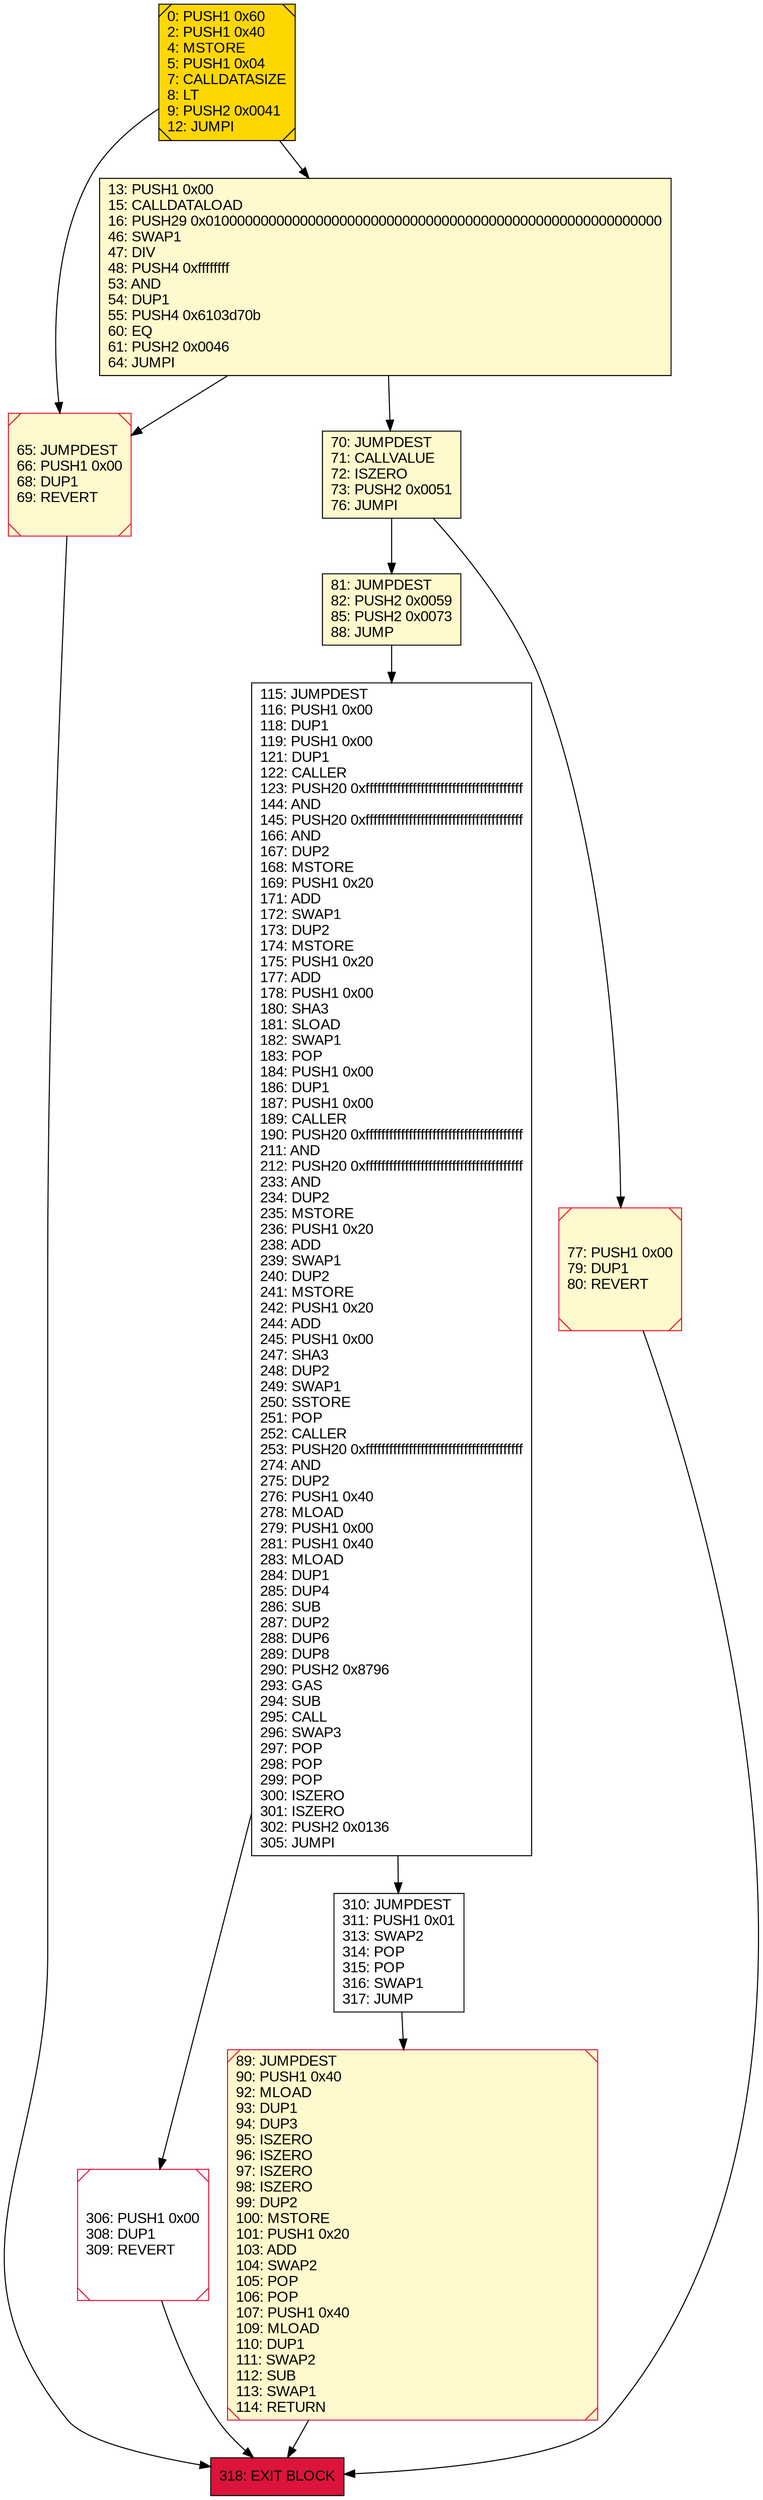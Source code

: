 digraph G {
bgcolor=transparent rankdir=UD;
node [shape=box style=filled color=black fillcolor=white fontname=arial fontcolor=black];
13 [label="13: PUSH1 0x00\l15: CALLDATALOAD\l16: PUSH29 0x0100000000000000000000000000000000000000000000000000000000\l46: SWAP1\l47: DIV\l48: PUSH4 0xffffffff\l53: AND\l54: DUP1\l55: PUSH4 0x6103d70b\l60: EQ\l61: PUSH2 0x0046\l64: JUMPI\l" fillcolor=lemonchiffon ];
81 [label="81: JUMPDEST\l82: PUSH2 0x0059\l85: PUSH2 0x0073\l88: JUMP\l" fillcolor=lemonchiffon ];
306 [label="306: PUSH1 0x00\l308: DUP1\l309: REVERT\l" shape=Msquare color=crimson ];
65 [label="65: JUMPDEST\l66: PUSH1 0x00\l68: DUP1\l69: REVERT\l" fillcolor=lemonchiffon shape=Msquare color=crimson ];
0 [label="0: PUSH1 0x60\l2: PUSH1 0x40\l4: MSTORE\l5: PUSH1 0x04\l7: CALLDATASIZE\l8: LT\l9: PUSH2 0x0041\l12: JUMPI\l" fillcolor=lemonchiffon shape=Msquare fillcolor=gold ];
89 [label="89: JUMPDEST\l90: PUSH1 0x40\l92: MLOAD\l93: DUP1\l94: DUP3\l95: ISZERO\l96: ISZERO\l97: ISZERO\l98: ISZERO\l99: DUP2\l100: MSTORE\l101: PUSH1 0x20\l103: ADD\l104: SWAP2\l105: POP\l106: POP\l107: PUSH1 0x40\l109: MLOAD\l110: DUP1\l111: SWAP2\l112: SUB\l113: SWAP1\l114: RETURN\l" fillcolor=lemonchiffon shape=Msquare color=crimson ];
310 [label="310: JUMPDEST\l311: PUSH1 0x01\l313: SWAP2\l314: POP\l315: POP\l316: SWAP1\l317: JUMP\l" ];
70 [label="70: JUMPDEST\l71: CALLVALUE\l72: ISZERO\l73: PUSH2 0x0051\l76: JUMPI\l" fillcolor=lemonchiffon ];
115 [label="115: JUMPDEST\l116: PUSH1 0x00\l118: DUP1\l119: PUSH1 0x00\l121: DUP1\l122: CALLER\l123: PUSH20 0xffffffffffffffffffffffffffffffffffffffff\l144: AND\l145: PUSH20 0xffffffffffffffffffffffffffffffffffffffff\l166: AND\l167: DUP2\l168: MSTORE\l169: PUSH1 0x20\l171: ADD\l172: SWAP1\l173: DUP2\l174: MSTORE\l175: PUSH1 0x20\l177: ADD\l178: PUSH1 0x00\l180: SHA3\l181: SLOAD\l182: SWAP1\l183: POP\l184: PUSH1 0x00\l186: DUP1\l187: PUSH1 0x00\l189: CALLER\l190: PUSH20 0xffffffffffffffffffffffffffffffffffffffff\l211: AND\l212: PUSH20 0xffffffffffffffffffffffffffffffffffffffff\l233: AND\l234: DUP2\l235: MSTORE\l236: PUSH1 0x20\l238: ADD\l239: SWAP1\l240: DUP2\l241: MSTORE\l242: PUSH1 0x20\l244: ADD\l245: PUSH1 0x00\l247: SHA3\l248: DUP2\l249: SWAP1\l250: SSTORE\l251: POP\l252: CALLER\l253: PUSH20 0xffffffffffffffffffffffffffffffffffffffff\l274: AND\l275: DUP2\l276: PUSH1 0x40\l278: MLOAD\l279: PUSH1 0x00\l281: PUSH1 0x40\l283: MLOAD\l284: DUP1\l285: DUP4\l286: SUB\l287: DUP2\l288: DUP6\l289: DUP8\l290: PUSH2 0x8796\l293: GAS\l294: SUB\l295: CALL\l296: SWAP3\l297: POP\l298: POP\l299: POP\l300: ISZERO\l301: ISZERO\l302: PUSH2 0x0136\l305: JUMPI\l" ];
77 [label="77: PUSH1 0x00\l79: DUP1\l80: REVERT\l" fillcolor=lemonchiffon shape=Msquare color=crimson ];
318 [label="318: EXIT BLOCK\l" fillcolor=crimson ];
70 -> 81;
13 -> 65;
306 -> 318;
310 -> 89;
0 -> 65;
77 -> 318;
115 -> 310;
0 -> 13;
81 -> 115;
115 -> 306;
13 -> 70;
65 -> 318;
70 -> 77;
89 -> 318;
}